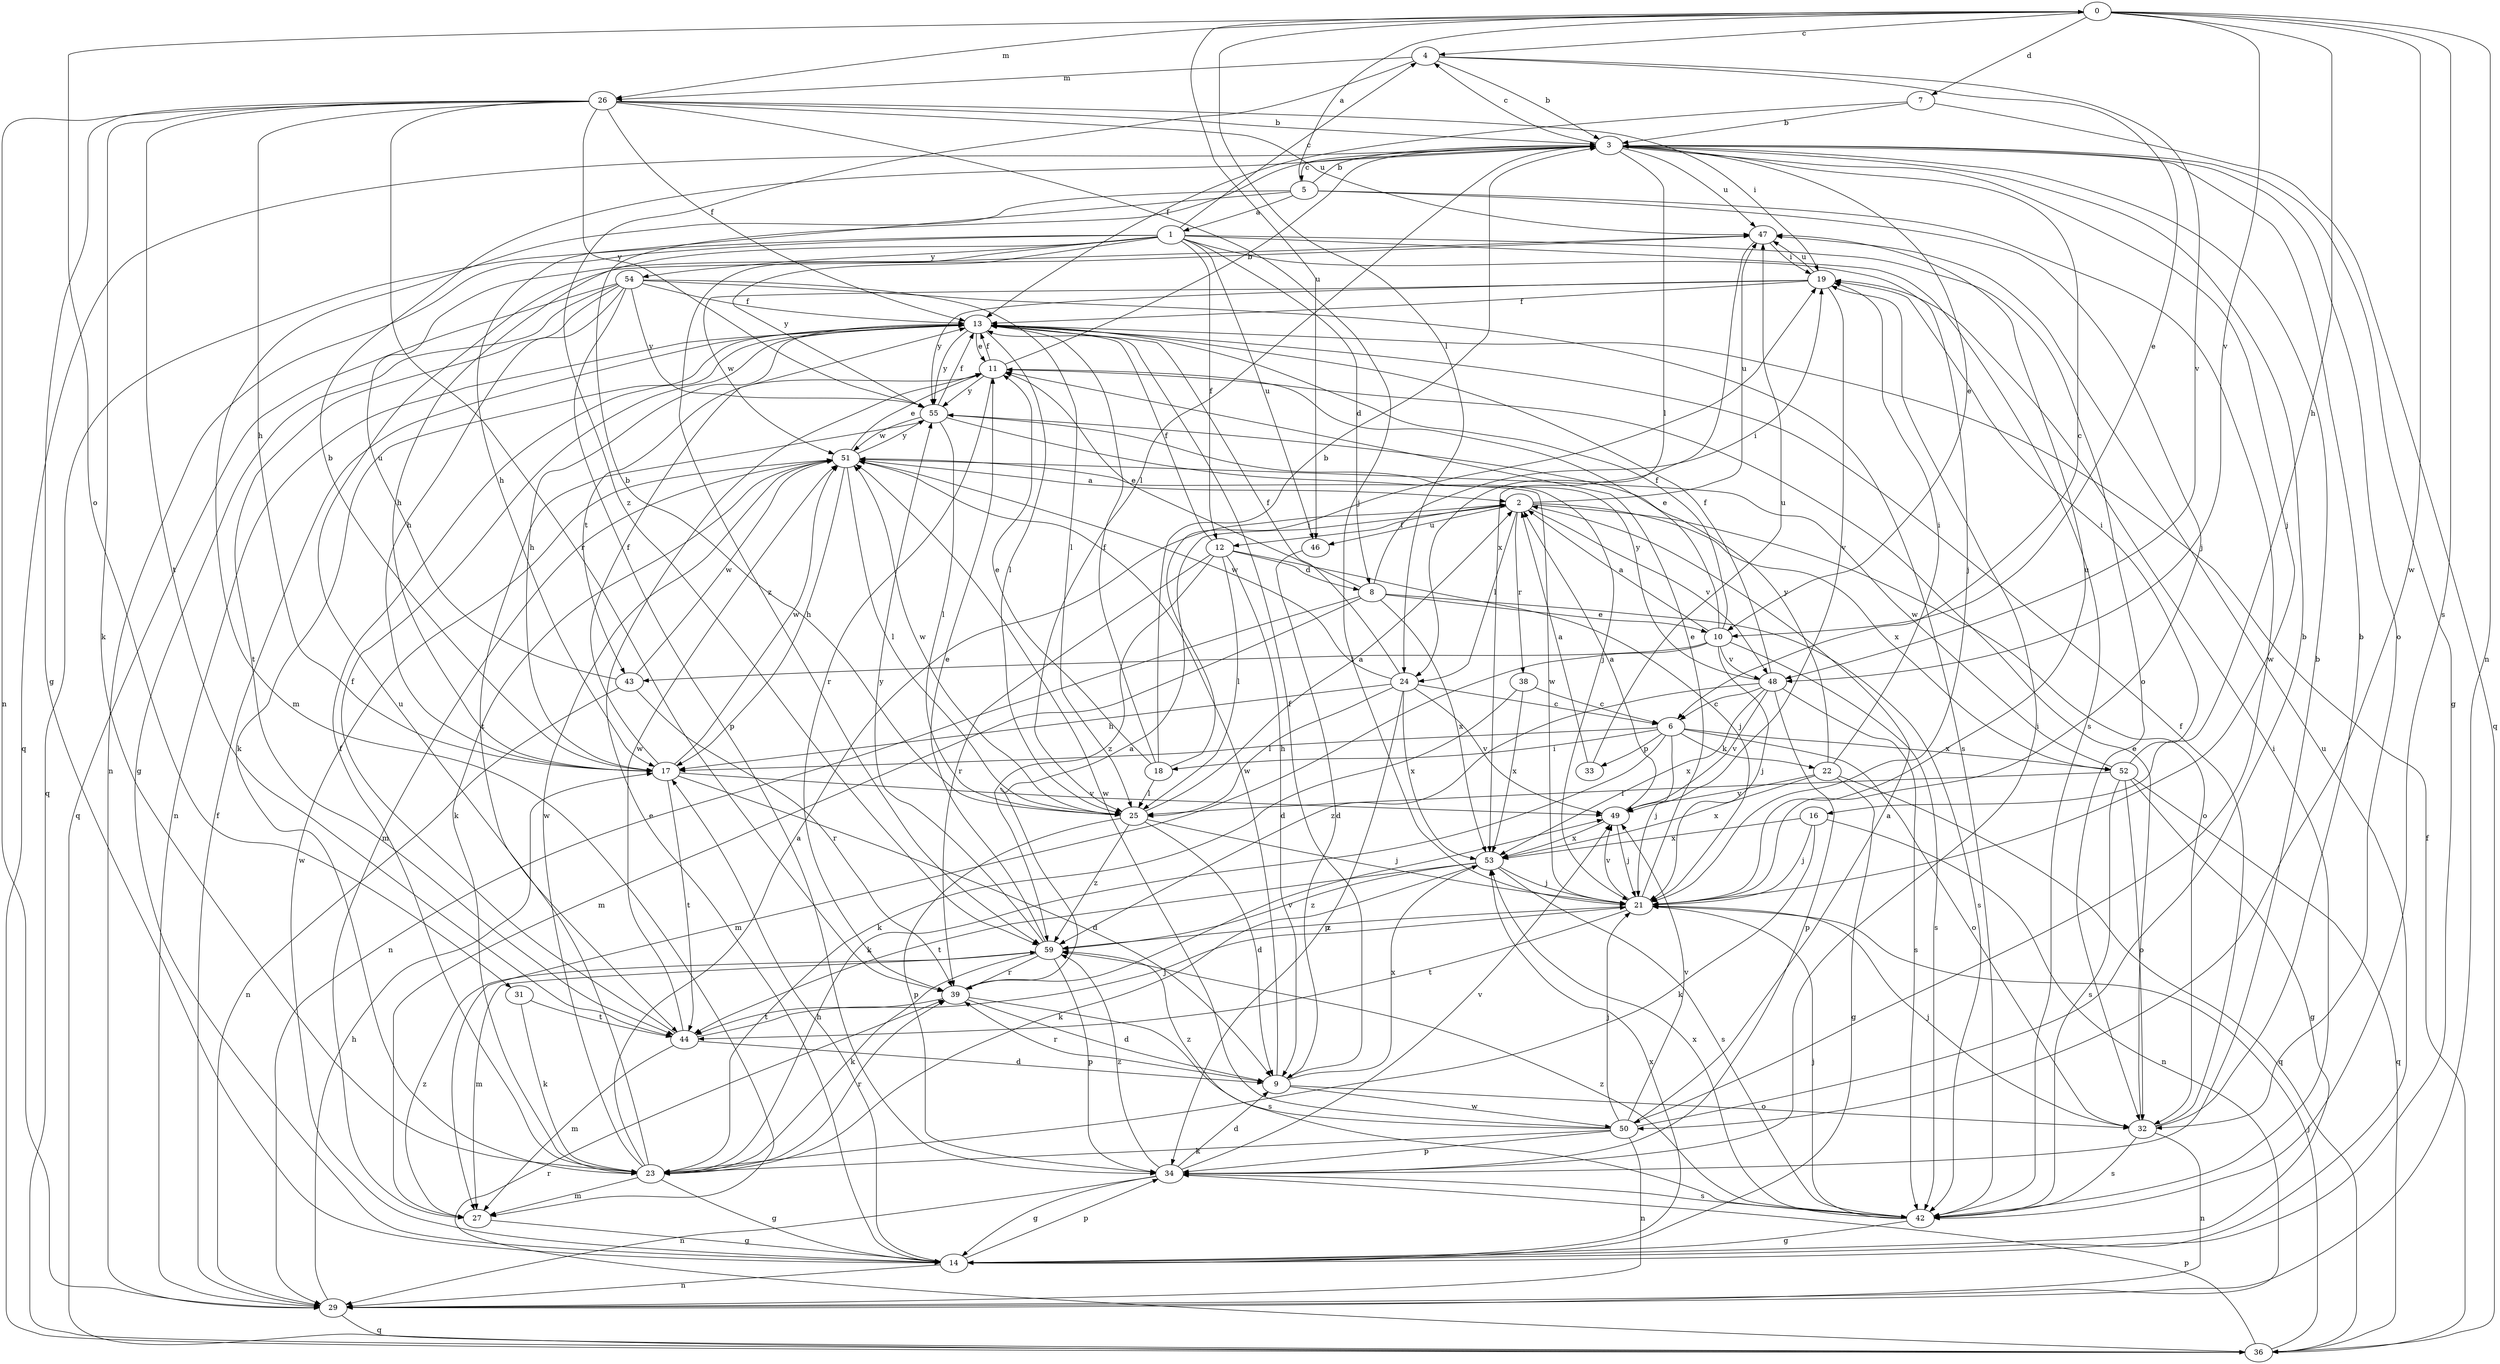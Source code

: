 strict digraph  {
0;
1;
2;
3;
4;
5;
6;
7;
8;
9;
10;
11;
12;
13;
14;
16;
17;
18;
19;
21;
22;
23;
24;
25;
26;
27;
29;
31;
32;
33;
34;
36;
38;
39;
42;
43;
44;
46;
47;
48;
49;
50;
51;
52;
53;
54;
55;
59;
0 -> 4  [label=c];
0 -> 7  [label=d];
0 -> 16  [label=h];
0 -> 24  [label=l];
0 -> 26  [label=m];
0 -> 29  [label=n];
0 -> 31  [label=o];
0 -> 42  [label=s];
0 -> 46  [label=u];
0 -> 48  [label=v];
0 -> 50  [label=w];
1 -> 4  [label=c];
1 -> 8  [label=d];
1 -> 12  [label=f];
1 -> 17  [label=h];
1 -> 21  [label=j];
1 -> 29  [label=n];
1 -> 32  [label=o];
1 -> 36  [label=q];
1 -> 42  [label=s];
1 -> 46  [label=u];
1 -> 54  [label=y];
1 -> 55  [label=y];
1 -> 59  [label=z];
2 -> 12  [label=f];
2 -> 24  [label=l];
2 -> 32  [label=o];
2 -> 38  [label=r];
2 -> 46  [label=u];
2 -> 47  [label=u];
2 -> 48  [label=v];
2 -> 52  [label=x];
3 -> 4  [label=c];
3 -> 5  [label=c];
3 -> 6  [label=c];
3 -> 10  [label=e];
3 -> 14  [label=g];
3 -> 21  [label=j];
3 -> 24  [label=l];
3 -> 25  [label=l];
3 -> 32  [label=o];
3 -> 36  [label=q];
3 -> 47  [label=u];
4 -> 3  [label=b];
4 -> 10  [label=e];
4 -> 26  [label=m];
4 -> 48  [label=v];
4 -> 59  [label=z];
5 -> 0  [label=a];
5 -> 1  [label=a];
5 -> 3  [label=b];
5 -> 17  [label=h];
5 -> 21  [label=j];
5 -> 27  [label=m];
5 -> 50  [label=w];
6 -> 17  [label=h];
6 -> 18  [label=i];
6 -> 21  [label=j];
6 -> 22  [label=k];
6 -> 23  [label=k];
6 -> 32  [label=o];
6 -> 33  [label=p];
6 -> 52  [label=x];
7 -> 3  [label=b];
7 -> 13  [label=f];
7 -> 36  [label=q];
8 -> 10  [label=e];
8 -> 11  [label=e];
8 -> 19  [label=i];
8 -> 27  [label=m];
8 -> 29  [label=n];
8 -> 42  [label=s];
8 -> 53  [label=x];
9 -> 13  [label=f];
9 -> 32  [label=o];
9 -> 39  [label=r];
9 -> 50  [label=w];
9 -> 51  [label=w];
9 -> 53  [label=x];
10 -> 2  [label=a];
10 -> 11  [label=e];
10 -> 13  [label=f];
10 -> 21  [label=j];
10 -> 27  [label=m];
10 -> 42  [label=s];
10 -> 43  [label=t];
10 -> 48  [label=v];
11 -> 3  [label=b];
11 -> 13  [label=f];
11 -> 39  [label=r];
11 -> 43  [label=t];
11 -> 55  [label=y];
12 -> 8  [label=d];
12 -> 9  [label=d];
12 -> 13  [label=f];
12 -> 21  [label=j];
12 -> 25  [label=l];
12 -> 39  [label=r];
12 -> 59  [label=z];
13 -> 11  [label=e];
13 -> 17  [label=h];
13 -> 23  [label=k];
13 -> 25  [label=l];
13 -> 29  [label=n];
13 -> 55  [label=y];
14 -> 11  [label=e];
14 -> 17  [label=h];
14 -> 29  [label=n];
14 -> 34  [label=p];
14 -> 47  [label=u];
14 -> 51  [label=w];
14 -> 53  [label=x];
16 -> 21  [label=j];
16 -> 23  [label=k];
16 -> 29  [label=n];
16 -> 53  [label=x];
17 -> 3  [label=b];
17 -> 9  [label=d];
17 -> 13  [label=f];
17 -> 44  [label=t];
17 -> 49  [label=v];
17 -> 51  [label=w];
18 -> 3  [label=b];
18 -> 11  [label=e];
18 -> 13  [label=f];
18 -> 19  [label=i];
18 -> 25  [label=l];
19 -> 13  [label=f];
19 -> 47  [label=u];
19 -> 49  [label=v];
19 -> 51  [label=w];
19 -> 55  [label=y];
21 -> 11  [label=e];
21 -> 44  [label=t];
21 -> 47  [label=u];
21 -> 49  [label=v];
21 -> 51  [label=w];
21 -> 59  [label=z];
22 -> 14  [label=g];
22 -> 19  [label=i];
22 -> 36  [label=q];
22 -> 49  [label=v];
22 -> 53  [label=x];
22 -> 55  [label=y];
23 -> 2  [label=a];
23 -> 13  [label=f];
23 -> 14  [label=g];
23 -> 27  [label=m];
23 -> 39  [label=r];
23 -> 47  [label=u];
23 -> 51  [label=w];
24 -> 6  [label=c];
24 -> 13  [label=f];
24 -> 17  [label=h];
24 -> 25  [label=l];
24 -> 34  [label=p];
24 -> 49  [label=v];
24 -> 51  [label=w];
24 -> 53  [label=x];
25 -> 2  [label=a];
25 -> 3  [label=b];
25 -> 9  [label=d];
25 -> 21  [label=j];
25 -> 34  [label=p];
25 -> 51  [label=w];
25 -> 59  [label=z];
26 -> 3  [label=b];
26 -> 13  [label=f];
26 -> 14  [label=g];
26 -> 17  [label=h];
26 -> 19  [label=i];
26 -> 21  [label=j];
26 -> 23  [label=k];
26 -> 29  [label=n];
26 -> 39  [label=r];
26 -> 44  [label=t];
26 -> 47  [label=u];
26 -> 55  [label=y];
27 -> 14  [label=g];
27 -> 59  [label=z];
29 -> 13  [label=f];
29 -> 17  [label=h];
29 -> 36  [label=q];
31 -> 23  [label=k];
31 -> 44  [label=t];
32 -> 3  [label=b];
32 -> 11  [label=e];
32 -> 13  [label=f];
32 -> 21  [label=j];
32 -> 29  [label=n];
32 -> 42  [label=s];
33 -> 2  [label=a];
33 -> 47  [label=u];
34 -> 3  [label=b];
34 -> 9  [label=d];
34 -> 14  [label=g];
34 -> 19  [label=i];
34 -> 29  [label=n];
34 -> 42  [label=s];
34 -> 49  [label=v];
34 -> 59  [label=z];
36 -> 13  [label=f];
36 -> 21  [label=j];
36 -> 34  [label=p];
36 -> 39  [label=r];
38 -> 6  [label=c];
38 -> 23  [label=k];
38 -> 53  [label=x];
39 -> 2  [label=a];
39 -> 9  [label=d];
39 -> 42  [label=s];
39 -> 44  [label=t];
39 -> 49  [label=v];
42 -> 14  [label=g];
42 -> 19  [label=i];
42 -> 21  [label=j];
42 -> 53  [label=x];
42 -> 59  [label=z];
43 -> 29  [label=n];
43 -> 39  [label=r];
43 -> 47  [label=u];
43 -> 51  [label=w];
44 -> 9  [label=d];
44 -> 13  [label=f];
44 -> 21  [label=j];
44 -> 27  [label=m];
44 -> 51  [label=w];
46 -> 9  [label=d];
47 -> 19  [label=i];
47 -> 53  [label=x];
48 -> 6  [label=c];
48 -> 13  [label=f];
48 -> 34  [label=p];
48 -> 42  [label=s];
48 -> 49  [label=v];
48 -> 53  [label=x];
48 -> 55  [label=y];
48 -> 59  [label=z];
49 -> 2  [label=a];
49 -> 21  [label=j];
49 -> 53  [label=x];
50 -> 2  [label=a];
50 -> 3  [label=b];
50 -> 21  [label=j];
50 -> 23  [label=k];
50 -> 29  [label=n];
50 -> 34  [label=p];
50 -> 49  [label=v];
50 -> 51  [label=w];
50 -> 59  [label=z];
51 -> 2  [label=a];
51 -> 11  [label=e];
51 -> 17  [label=h];
51 -> 23  [label=k];
51 -> 25  [label=l];
51 -> 27  [label=m];
51 -> 55  [label=y];
52 -> 14  [label=g];
52 -> 19  [label=i];
52 -> 25  [label=l];
52 -> 32  [label=o];
52 -> 36  [label=q];
52 -> 42  [label=s];
52 -> 51  [label=w];
53 -> 21  [label=j];
53 -> 23  [label=k];
53 -> 42  [label=s];
53 -> 44  [label=t];
53 -> 59  [label=z];
54 -> 13  [label=f];
54 -> 14  [label=g];
54 -> 17  [label=h];
54 -> 25  [label=l];
54 -> 34  [label=p];
54 -> 36  [label=q];
54 -> 42  [label=s];
54 -> 44  [label=t];
54 -> 55  [label=y];
55 -> 13  [label=f];
55 -> 21  [label=j];
55 -> 25  [label=l];
55 -> 44  [label=t];
55 -> 51  [label=w];
59 -> 11  [label=e];
59 -> 23  [label=k];
59 -> 27  [label=m];
59 -> 34  [label=p];
59 -> 39  [label=r];
59 -> 55  [label=y];
}
